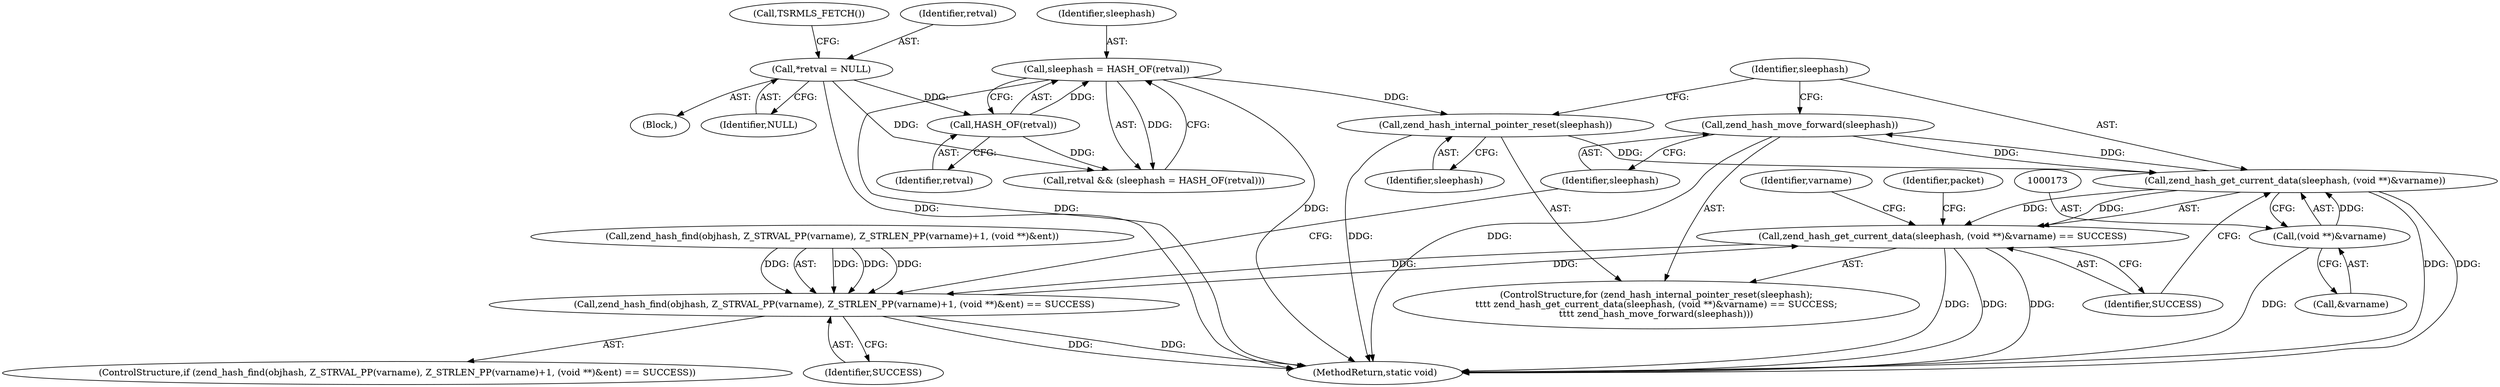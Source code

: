 digraph "0_php-src_6045de69c7dedcba3eadf7c4bba424b19c81d00d_1@API" {
"1000177" [label="(Call,zend_hash_move_forward(sleephash))"];
"1000170" [label="(Call,zend_hash_get_current_data(sleephash, (void **)&varname))"];
"1000177" [label="(Call,zend_hash_move_forward(sleephash))"];
"1000167" [label="(Call,zend_hash_internal_pointer_reset(sleephash))"];
"1000129" [label="(Call,sleephash = HASH_OF(retval))"];
"1000131" [label="(Call,HASH_OF(retval))"];
"1000110" [label="(Call,*retval = NULL)"];
"1000172" [label="(Call,(void **)&varname)"];
"1000169" [label="(Call,zend_hash_get_current_data(sleephash, (void **)&varname) == SUCCESS)"];
"1000188" [label="(Call,zend_hash_find(objhash, Z_STRVAL_PP(varname), Z_STRLEN_PP(varname)+1, (void **)&ent) == SUCCESS)"];
"1000204" [label="(Identifier,packet)"];
"1000170" [label="(Call,zend_hash_get_current_data(sleephash, (void **)&varname))"];
"1000105" [label="(Block,)"];
"1000183" [label="(Identifier,varname)"];
"1000201" [label="(Identifier,SUCCESS)"];
"1000177" [label="(Call,zend_hash_move_forward(sleephash))"];
"1000176" [label="(Identifier,SUCCESS)"];
"1000127" [label="(Call,retval && (sleephash = HASH_OF(retval)))"];
"1000112" [label="(Identifier,NULL)"];
"1000189" [label="(Call,zend_hash_find(objhash, Z_STRVAL_PP(varname), Z_STRLEN_PP(varname)+1, (void **)&ent))"];
"1000129" [label="(Call,sleephash = HASH_OF(retval))"];
"1000167" [label="(Call,zend_hash_internal_pointer_reset(sleephash))"];
"1000174" [label="(Call,&varname)"];
"1000188" [label="(Call,zend_hash_find(objhash, Z_STRVAL_PP(varname), Z_STRLEN_PP(varname)+1, (void **)&ent) == SUCCESS)"];
"1000110" [label="(Call,*retval = NULL)"];
"1000187" [label="(ControlStructure,if (zend_hash_find(objhash, Z_STRVAL_PP(varname), Z_STRLEN_PP(varname)+1, (void **)&ent) == SUCCESS))"];
"1000178" [label="(Identifier,sleephash)"];
"1000130" [label="(Identifier,sleephash)"];
"1000169" [label="(Call,zend_hash_get_current_data(sleephash, (void **)&varname) == SUCCESS)"];
"1000206" [label="(MethodReturn,static void)"];
"1000132" [label="(Identifier,retval)"];
"1000171" [label="(Identifier,sleephash)"];
"1000168" [label="(Identifier,sleephash)"];
"1000111" [label="(Identifier,retval)"];
"1000166" [label="(ControlStructure,for (zend_hash_internal_pointer_reset(sleephash);\n\t\t\t\t zend_hash_get_current_data(sleephash, (void **)&varname) == SUCCESS;\n\t\t\t\t zend_hash_move_forward(sleephash)))"];
"1000172" [label="(Call,(void **)&varname)"];
"1000118" [label="(Call,TSRMLS_FETCH())"];
"1000131" [label="(Call,HASH_OF(retval))"];
"1000177" -> "1000166"  [label="AST: "];
"1000177" -> "1000178"  [label="CFG: "];
"1000178" -> "1000177"  [label="AST: "];
"1000171" -> "1000177"  [label="CFG: "];
"1000177" -> "1000206"  [label="DDG: "];
"1000177" -> "1000170"  [label="DDG: "];
"1000170" -> "1000177"  [label="DDG: "];
"1000170" -> "1000169"  [label="AST: "];
"1000170" -> "1000172"  [label="CFG: "];
"1000171" -> "1000170"  [label="AST: "];
"1000172" -> "1000170"  [label="AST: "];
"1000176" -> "1000170"  [label="CFG: "];
"1000170" -> "1000206"  [label="DDG: "];
"1000170" -> "1000206"  [label="DDG: "];
"1000170" -> "1000169"  [label="DDG: "];
"1000170" -> "1000169"  [label="DDG: "];
"1000167" -> "1000170"  [label="DDG: "];
"1000172" -> "1000170"  [label="DDG: "];
"1000167" -> "1000166"  [label="AST: "];
"1000167" -> "1000168"  [label="CFG: "];
"1000168" -> "1000167"  [label="AST: "];
"1000171" -> "1000167"  [label="CFG: "];
"1000167" -> "1000206"  [label="DDG: "];
"1000129" -> "1000167"  [label="DDG: "];
"1000129" -> "1000127"  [label="AST: "];
"1000129" -> "1000131"  [label="CFG: "];
"1000130" -> "1000129"  [label="AST: "];
"1000131" -> "1000129"  [label="AST: "];
"1000127" -> "1000129"  [label="CFG: "];
"1000129" -> "1000206"  [label="DDG: "];
"1000129" -> "1000206"  [label="DDG: "];
"1000129" -> "1000127"  [label="DDG: "];
"1000131" -> "1000129"  [label="DDG: "];
"1000131" -> "1000132"  [label="CFG: "];
"1000132" -> "1000131"  [label="AST: "];
"1000131" -> "1000127"  [label="DDG: "];
"1000110" -> "1000131"  [label="DDG: "];
"1000110" -> "1000105"  [label="AST: "];
"1000110" -> "1000112"  [label="CFG: "];
"1000111" -> "1000110"  [label="AST: "];
"1000112" -> "1000110"  [label="AST: "];
"1000118" -> "1000110"  [label="CFG: "];
"1000110" -> "1000206"  [label="DDG: "];
"1000110" -> "1000127"  [label="DDG: "];
"1000172" -> "1000174"  [label="CFG: "];
"1000173" -> "1000172"  [label="AST: "];
"1000174" -> "1000172"  [label="AST: "];
"1000172" -> "1000206"  [label="DDG: "];
"1000169" -> "1000166"  [label="AST: "];
"1000169" -> "1000176"  [label="CFG: "];
"1000176" -> "1000169"  [label="AST: "];
"1000183" -> "1000169"  [label="CFG: "];
"1000204" -> "1000169"  [label="CFG: "];
"1000169" -> "1000206"  [label="DDG: "];
"1000169" -> "1000206"  [label="DDG: "];
"1000169" -> "1000206"  [label="DDG: "];
"1000188" -> "1000169"  [label="DDG: "];
"1000169" -> "1000188"  [label="DDG: "];
"1000188" -> "1000187"  [label="AST: "];
"1000188" -> "1000201"  [label="CFG: "];
"1000189" -> "1000188"  [label="AST: "];
"1000201" -> "1000188"  [label="AST: "];
"1000178" -> "1000188"  [label="CFG: "];
"1000188" -> "1000206"  [label="DDG: "];
"1000188" -> "1000206"  [label="DDG: "];
"1000189" -> "1000188"  [label="DDG: "];
"1000189" -> "1000188"  [label="DDG: "];
"1000189" -> "1000188"  [label="DDG: "];
"1000189" -> "1000188"  [label="DDG: "];
}
